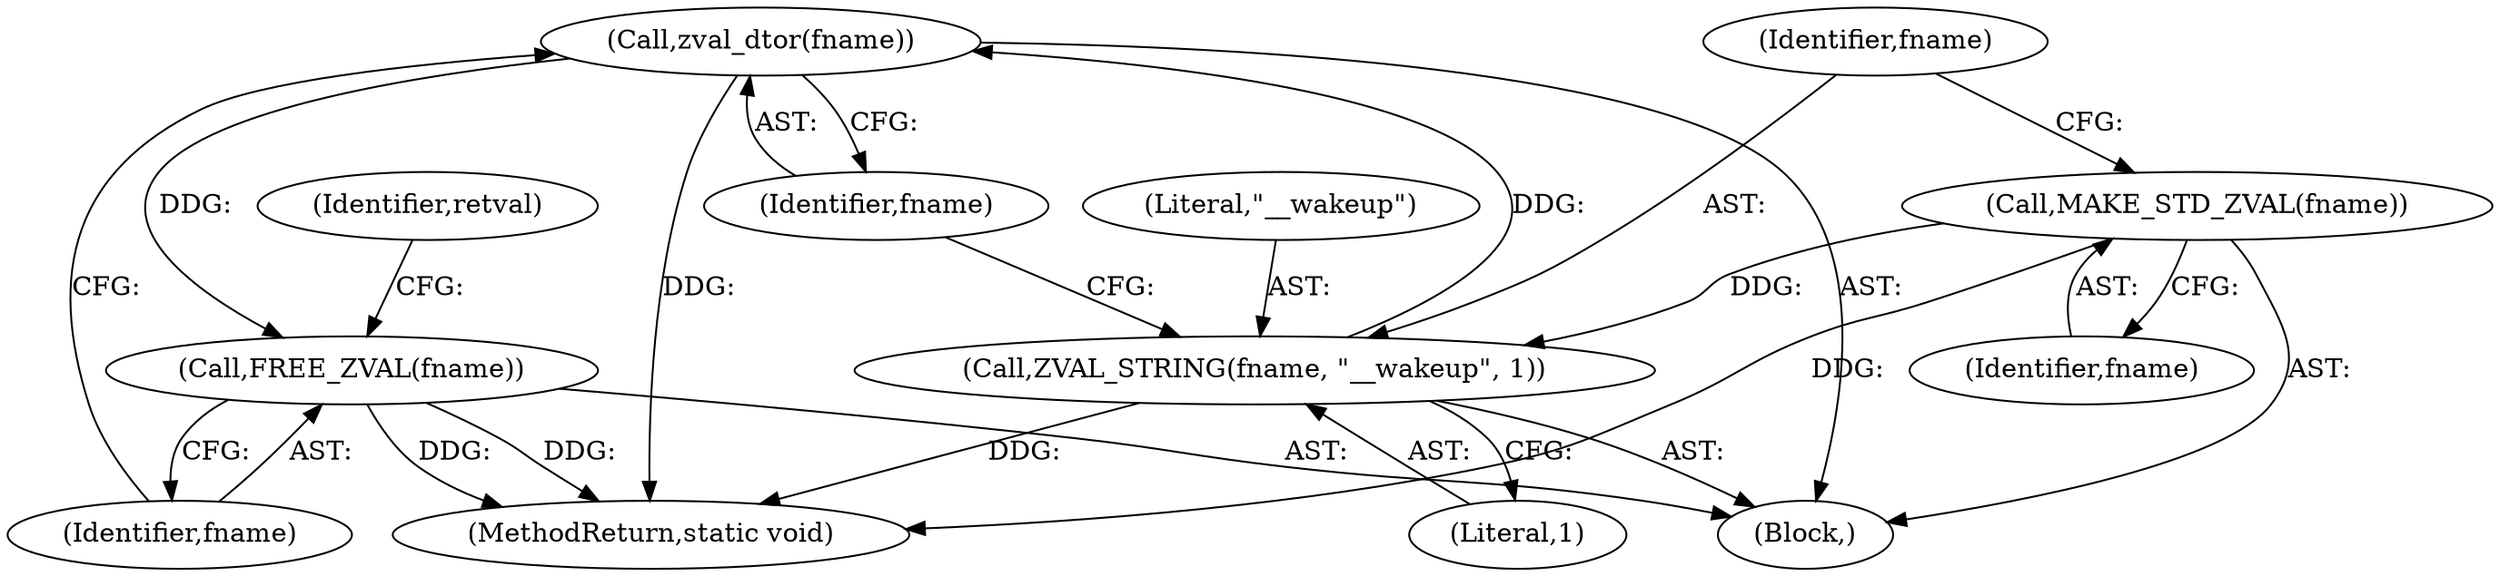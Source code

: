 digraph "0_php-src_a14fdb9746262549bbbb96abb87338bacd147e1b?w=1_0@pointer" {
"1000281" [label="(Call,zval_dtor(fname))"];
"1000277" [label="(Call,ZVAL_STRING(fname, \"__wakeup\", 1))"];
"1000275" [label="(Call,MAKE_STD_ZVAL(fname))"];
"1000283" [label="(Call,FREE_ZVAL(fname))"];
"1000278" [label="(Identifier,fname)"];
"1000279" [label="(Literal,\"__wakeup\")"];
"1000283" [label="(Call,FREE_ZVAL(fname))"];
"1000284" [label="(Identifier,fname)"];
"1000280" [label="(Literal,1)"];
"1000277" [label="(Call,ZVAL_STRING(fname, \"__wakeup\", 1))"];
"1000276" [label="(Identifier,fname)"];
"1000286" [label="(Identifier,retval)"];
"1000275" [label="(Call,MAKE_STD_ZVAL(fname))"];
"1000580" [label="(MethodReturn,static void)"];
"1000281" [label="(Call,zval_dtor(fname))"];
"1000282" [label="(Identifier,fname)"];
"1000269" [label="(Block,)"];
"1000281" -> "1000269"  [label="AST: "];
"1000281" -> "1000282"  [label="CFG: "];
"1000282" -> "1000281"  [label="AST: "];
"1000284" -> "1000281"  [label="CFG: "];
"1000281" -> "1000580"  [label="DDG: "];
"1000277" -> "1000281"  [label="DDG: "];
"1000281" -> "1000283"  [label="DDG: "];
"1000277" -> "1000269"  [label="AST: "];
"1000277" -> "1000280"  [label="CFG: "];
"1000278" -> "1000277"  [label="AST: "];
"1000279" -> "1000277"  [label="AST: "];
"1000280" -> "1000277"  [label="AST: "];
"1000282" -> "1000277"  [label="CFG: "];
"1000277" -> "1000580"  [label="DDG: "];
"1000275" -> "1000277"  [label="DDG: "];
"1000275" -> "1000269"  [label="AST: "];
"1000275" -> "1000276"  [label="CFG: "];
"1000276" -> "1000275"  [label="AST: "];
"1000278" -> "1000275"  [label="CFG: "];
"1000275" -> "1000580"  [label="DDG: "];
"1000283" -> "1000269"  [label="AST: "];
"1000283" -> "1000284"  [label="CFG: "];
"1000284" -> "1000283"  [label="AST: "];
"1000286" -> "1000283"  [label="CFG: "];
"1000283" -> "1000580"  [label="DDG: "];
"1000283" -> "1000580"  [label="DDG: "];
}
